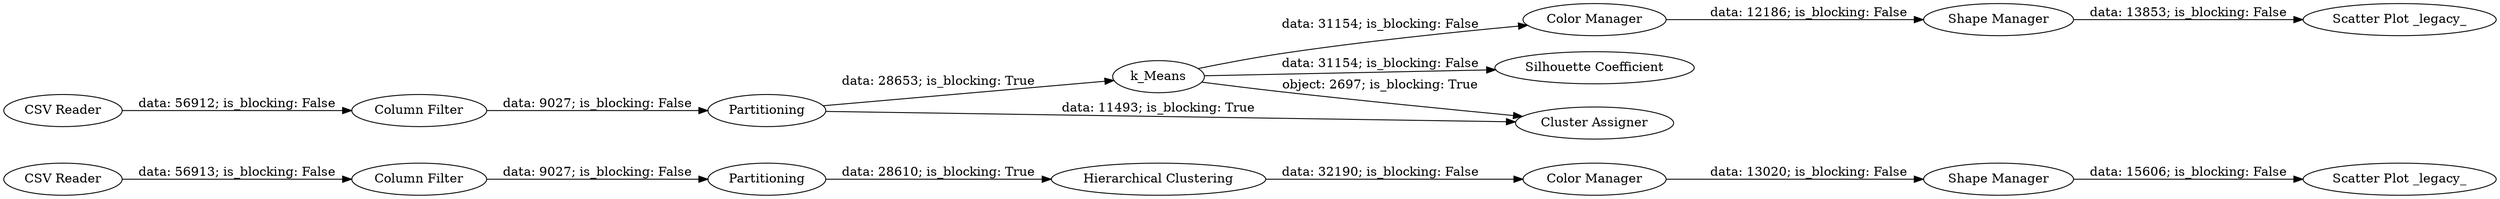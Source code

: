 digraph {
	"-5119907056402059195_12" [label=Partitioning]
	"-5119907056402059195_7" [label="Color Manager"]
	"-5119907056402059195_2" [label="Column Filter"]
	"-5119907056402059195_13" [label="Hierarchical Clustering"]
	"-5119907056402059195_11" [label="Column Filter"]
	"-5119907056402059195_14" [label="Color Manager"]
	"-5119907056402059195_15" [label="Shape Manager"]
	"-5119907056402059195_3" [label=Partitioning]
	"-5119907056402059195_10" [label="CSV Reader"]
	"-5119907056402059195_6" [label="Silhouette Coefficient"]
	"-5119907056402059195_8" [label="Shape Manager"]
	"-5119907056402059195_16" [label="Scatter Plot _legacy_"]
	"-5119907056402059195_1" [label="CSV Reader"]
	"-5119907056402059195_4" [label=k_Means]
	"-5119907056402059195_9" [label="Scatter Plot _legacy_"]
	"-5119907056402059195_5" [label="Cluster Assigner"]
	"-5119907056402059195_3" -> "-5119907056402059195_5" [label="data: 11493; is_blocking: True"]
	"-5119907056402059195_4" -> "-5119907056402059195_5" [label="object: 2697; is_blocking: True"]
	"-5119907056402059195_8" -> "-5119907056402059195_9" [label="data: 13853; is_blocking: False"]
	"-5119907056402059195_15" -> "-5119907056402059195_16" [label="data: 15606; is_blocking: False"]
	"-5119907056402059195_10" -> "-5119907056402059195_11" [label="data: 56913; is_blocking: False"]
	"-5119907056402059195_13" -> "-5119907056402059195_14" [label="data: 32190; is_blocking: False"]
	"-5119907056402059195_2" -> "-5119907056402059195_3" [label="data: 9027; is_blocking: False"]
	"-5119907056402059195_11" -> "-5119907056402059195_12" [label="data: 9027; is_blocking: False"]
	"-5119907056402059195_1" -> "-5119907056402059195_2" [label="data: 56912; is_blocking: False"]
	"-5119907056402059195_12" -> "-5119907056402059195_13" [label="data: 28610; is_blocking: True"]
	"-5119907056402059195_4" -> "-5119907056402059195_7" [label="data: 31154; is_blocking: False"]
	"-5119907056402059195_14" -> "-5119907056402059195_15" [label="data: 13020; is_blocking: False"]
	"-5119907056402059195_7" -> "-5119907056402059195_8" [label="data: 12186; is_blocking: False"]
	"-5119907056402059195_3" -> "-5119907056402059195_4" [label="data: 28653; is_blocking: True"]
	"-5119907056402059195_4" -> "-5119907056402059195_6" [label="data: 31154; is_blocking: False"]
	rankdir=LR
}
